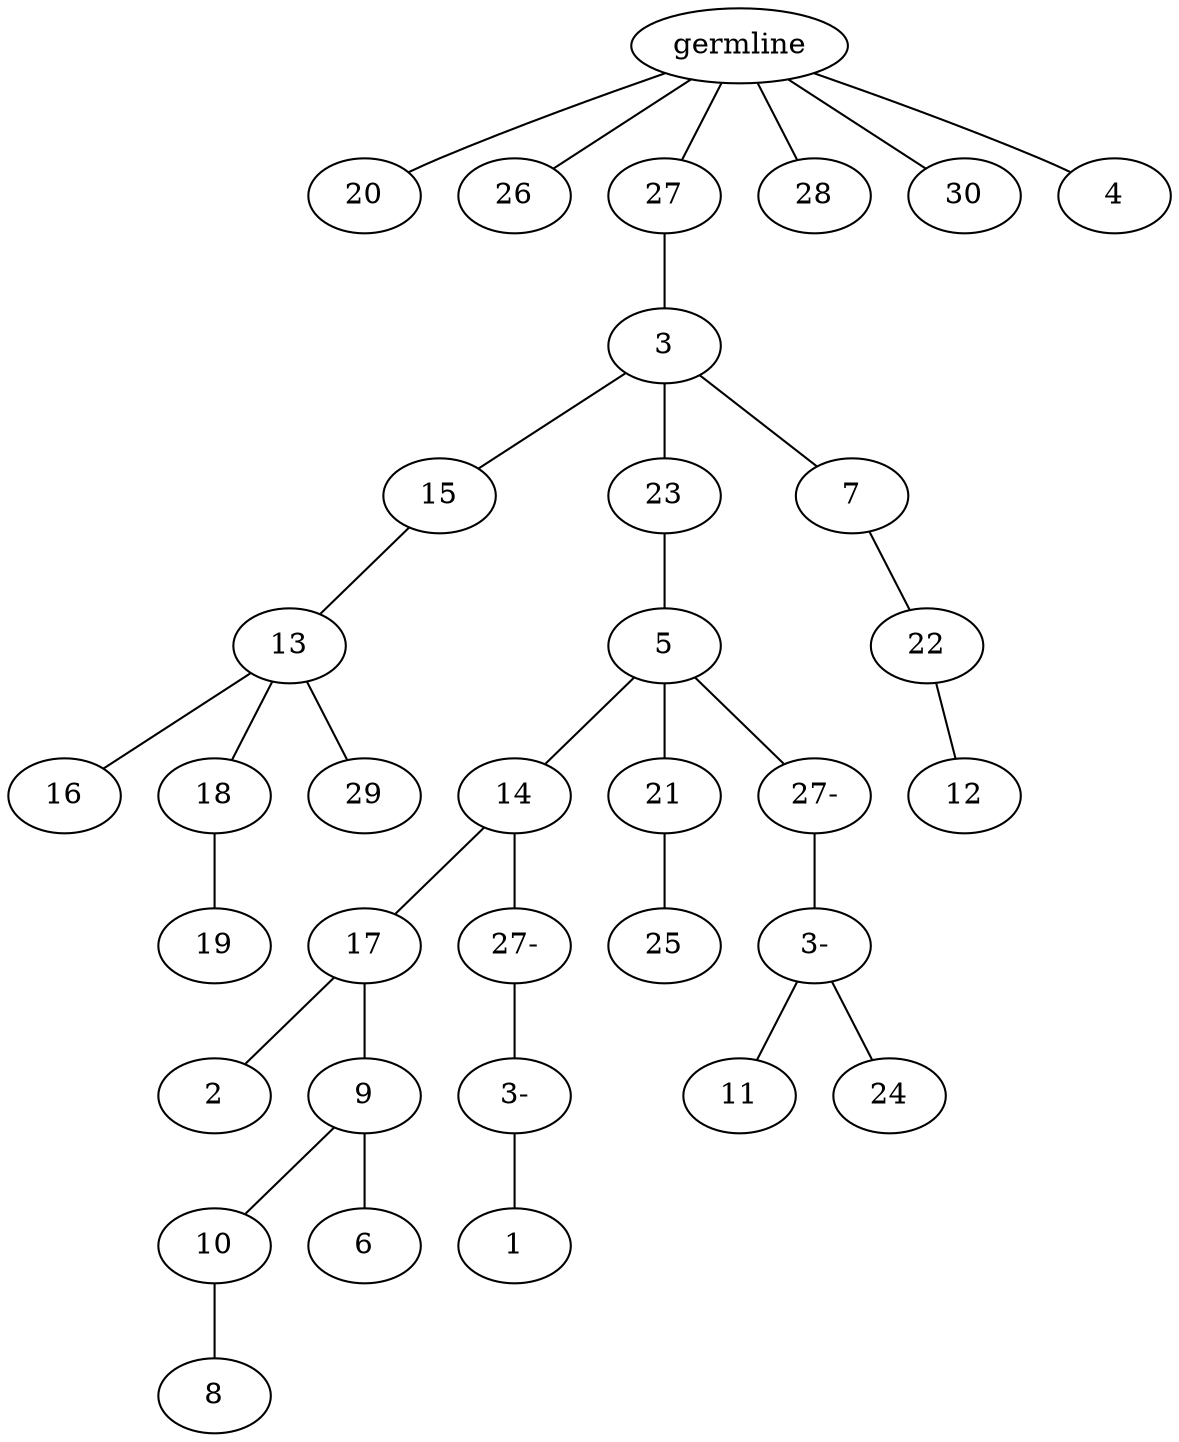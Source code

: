 graph tree {
    "140631894029504" [label="germline"];
    "140631886599840" [label="20"];
    "140631886601904" [label="26"];
    "140631886599984" [label="27"];
    "140631888068368" [label="3"];
    "140631888065392" [label="15"];
    "140631888066304" [label="13"];
    "140631888066688" [label="16"];
    "140631888067936" [label="18"];
    "140631888066640" [label="19"];
    "140631888066064" [label="29"];
    "140631888065776" [label="23"];
    "140631888065296" [label="5"];
    "140631888066448" [label="14"];
    "140631888065344" [label="17"];
    "140631888067024" [label="2"];
    "140631888065248" [label="9"];
    "140631888067552" [label="10"];
    "140631890591360" [label="8"];
    "140631888065008" [label="6"];
    "140631888066208" [label="27-"];
    "140631888065056" [label="3-"];
    "140631888067456" [label="1"];
    "140631888066880" [label="21"];
    "140631888067840" [label="25"];
    "140631888066784" [label="27-"];
    "140631888076272" [label="3-"];
    "140631888075504" [label="11"];
    "140631888076032" [label="24"];
    "140631888067120" [label="7"];
    "140631888067600" [label="22"];
    "140631888075120" [label="12"];
    "140631888067696" [label="28"];
    "140631888067072" [label="30"];
    "140631888064576" [label="4"];
    "140631894029504" -- "140631886599840";
    "140631894029504" -- "140631886601904";
    "140631894029504" -- "140631886599984";
    "140631894029504" -- "140631888067696";
    "140631894029504" -- "140631888067072";
    "140631894029504" -- "140631888064576";
    "140631886599984" -- "140631888068368";
    "140631888068368" -- "140631888065392";
    "140631888068368" -- "140631888065776";
    "140631888068368" -- "140631888067120";
    "140631888065392" -- "140631888066304";
    "140631888066304" -- "140631888066688";
    "140631888066304" -- "140631888067936";
    "140631888066304" -- "140631888066064";
    "140631888067936" -- "140631888066640";
    "140631888065776" -- "140631888065296";
    "140631888065296" -- "140631888066448";
    "140631888065296" -- "140631888066880";
    "140631888065296" -- "140631888066784";
    "140631888066448" -- "140631888065344";
    "140631888066448" -- "140631888066208";
    "140631888065344" -- "140631888067024";
    "140631888065344" -- "140631888065248";
    "140631888065248" -- "140631888067552";
    "140631888065248" -- "140631888065008";
    "140631888067552" -- "140631890591360";
    "140631888066208" -- "140631888065056";
    "140631888065056" -- "140631888067456";
    "140631888066880" -- "140631888067840";
    "140631888066784" -- "140631888076272";
    "140631888076272" -- "140631888075504";
    "140631888076272" -- "140631888076032";
    "140631888067120" -- "140631888067600";
    "140631888067600" -- "140631888075120";
}
